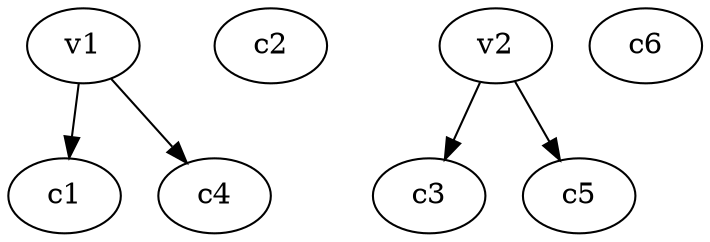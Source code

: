 strict digraph  {
c1;
c2;
c3;
c4;
c5;
c6;
v1;
v2;
v1 -> c1  [weight=1];
v1 -> c4  [weight=1];
v2 -> c3  [weight=1];
v2 -> c5  [weight=1];
}

